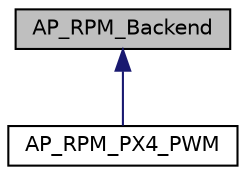 digraph "AP_RPM_Backend"
{
 // INTERACTIVE_SVG=YES
  edge [fontname="Helvetica",fontsize="10",labelfontname="Helvetica",labelfontsize="10"];
  node [fontname="Helvetica",fontsize="10",shape=record];
  Node1 [label="AP_RPM_Backend",height=0.2,width=0.4,color="black", fillcolor="grey75", style="filled", fontcolor="black"];
  Node1 -> Node2 [dir="back",color="midnightblue",fontsize="10",style="solid",fontname="Helvetica"];
  Node2 [label="AP_RPM_PX4_PWM",height=0.2,width=0.4,color="black", fillcolor="white", style="filled",URL="$classAP__RPM__PX4__PWM.html"];
}
